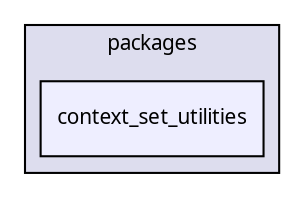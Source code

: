 digraph "packages/gui/packages/context_set/packages/context_set_utilities/" {
  compound=true
  node [ fontsize="10", fontname="FreeSans.ttf"];
  edge [ labelfontsize="10", labelfontname="FreeSans.ttf"];
  subgraph clusterdir_751b0c2ff897e77ddff87f0cc4c3f774 {
    graph [ bgcolor="#ddddee", pencolor="black", label="packages" fontname="FreeSans.ttf", fontsize="10", URL="dir_751b0c2ff897e77ddff87f0cc4c3f774.html"]
  dir_45d7fb4398571e5f5fc9ba911e57087f [shape=box, label="context_set_utilities", style="filled", fillcolor="#eeeeff", pencolor="black", URL="dir_45d7fb4398571e5f5fc9ba911e57087f.html"];
  }
}
